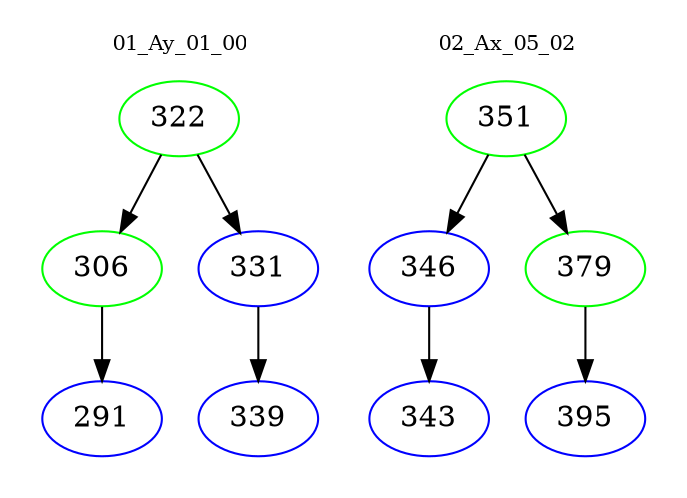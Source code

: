 digraph{
subgraph cluster_0 {
color = white
label = "01_Ay_01_00";
fontsize=10;
T0_322 [label="322", color="green"]
T0_322 -> T0_306 [color="black"]
T0_306 [label="306", color="green"]
T0_306 -> T0_291 [color="black"]
T0_291 [label="291", color="blue"]
T0_322 -> T0_331 [color="black"]
T0_331 [label="331", color="blue"]
T0_331 -> T0_339 [color="black"]
T0_339 [label="339", color="blue"]
}
subgraph cluster_1 {
color = white
label = "02_Ax_05_02";
fontsize=10;
T1_351 [label="351", color="green"]
T1_351 -> T1_346 [color="black"]
T1_346 [label="346", color="blue"]
T1_346 -> T1_343 [color="black"]
T1_343 [label="343", color="blue"]
T1_351 -> T1_379 [color="black"]
T1_379 [label="379", color="green"]
T1_379 -> T1_395 [color="black"]
T1_395 [label="395", color="blue"]
}
}
